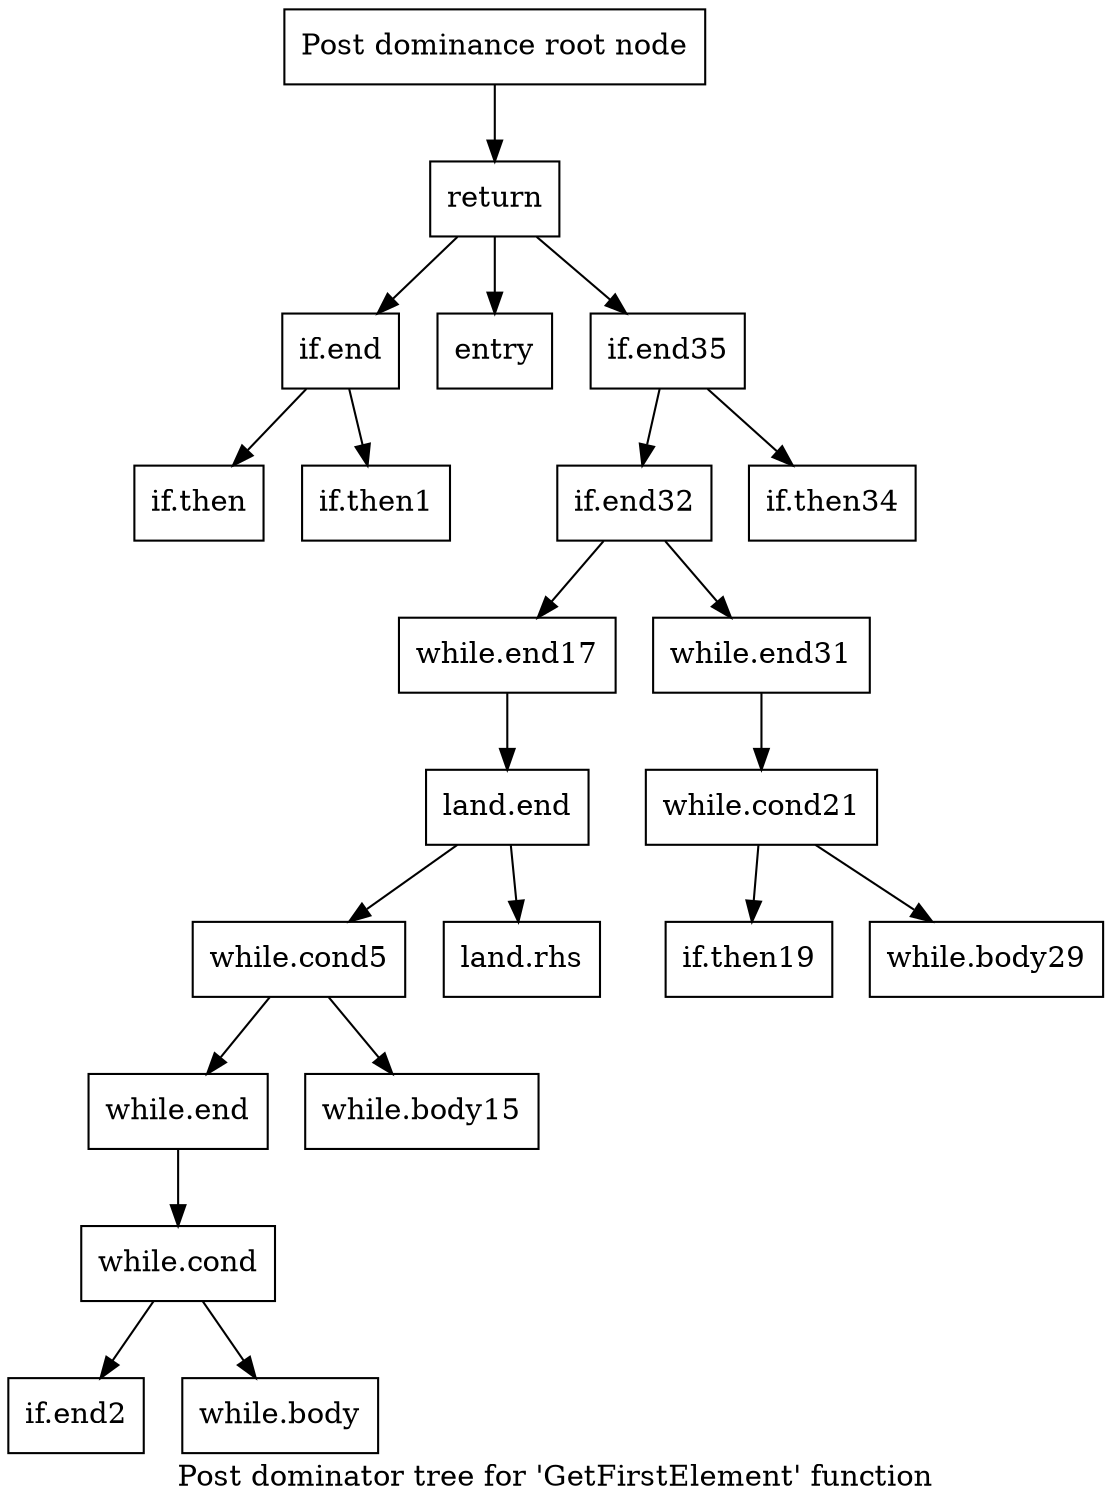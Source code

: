 digraph "Post dominator tree for 'GetFirstElement' function" {
	label="Post dominator tree for 'GetFirstElement' function";

	Node0xd32a60 [shape=record,label="{Post dominance root node}"];
	Node0xd32a60 -> Node0xd14760;
	Node0xd14760 [shape=record,label="{return}"];
	Node0xd14760 -> Node0xce4a50;
	Node0xd14760 -> Node0xd4ede0;
	Node0xd14760 -> Node0xdaf270;
	Node0xce4a50 [shape=record,label="{if.end}"];
	Node0xce4a50 -> Node0xd8b950;
	Node0xce4a50 -> Node0xdb0b90;
	Node0xd8b950 [shape=record,label="{if.then}"];
	Node0xdb0b90 [shape=record,label="{if.then1}"];
	Node0xd4ede0 [shape=record,label="{entry}"];
	Node0xdaf270 [shape=record,label="{if.end35}"];
	Node0xdaf270 -> Node0xd01c40;
	Node0xdaf270 -> Node0xd61d00;
	Node0xd01c40 [shape=record,label="{if.end32}"];
	Node0xd01c40 -> Node0xd86830;
	Node0xd01c40 -> Node0xd0a580;
	Node0xd86830 [shape=record,label="{while.end17}"];
	Node0xd86830 -> Node0xd89bd0;
	Node0xd89bd0 [shape=record,label="{land.end}"];
	Node0xd89bd0 -> Node0xdb7260;
	Node0xd89bd0 -> Node0xd089d0;
	Node0xdb7260 [shape=record,label="{while.cond5}"];
	Node0xdb7260 -> Node0xd098b0;
	Node0xdb7260 -> Node0xd9d000;
	Node0xd098b0 [shape=record,label="{while.end}"];
	Node0xd098b0 -> Node0xd8c780;
	Node0xd8c780 [shape=record,label="{while.cond}"];
	Node0xd8c780 -> Node0xd23350;
	Node0xd8c780 -> Node0xdb8040;
	Node0xd23350 [shape=record,label="{if.end2}"];
	Node0xdb8040 [shape=record,label="{while.body}"];
	Node0xd9d000 [shape=record,label="{while.body15}"];
	Node0xd089d0 [shape=record,label="{land.rhs}"];
	Node0xd0a580 [shape=record,label="{while.end31}"];
	Node0xd0a580 -> Node0xd016f0;
	Node0xd016f0 [shape=record,label="{while.cond21}"];
	Node0xd016f0 -> Node0xd10b20;
	Node0xd016f0 -> Node0xd2bf50;
	Node0xd10b20 [shape=record,label="{if.then19}"];
	Node0xd2bf50 [shape=record,label="{while.body29}"];
	Node0xd61d00 [shape=record,label="{if.then34}"];
}
